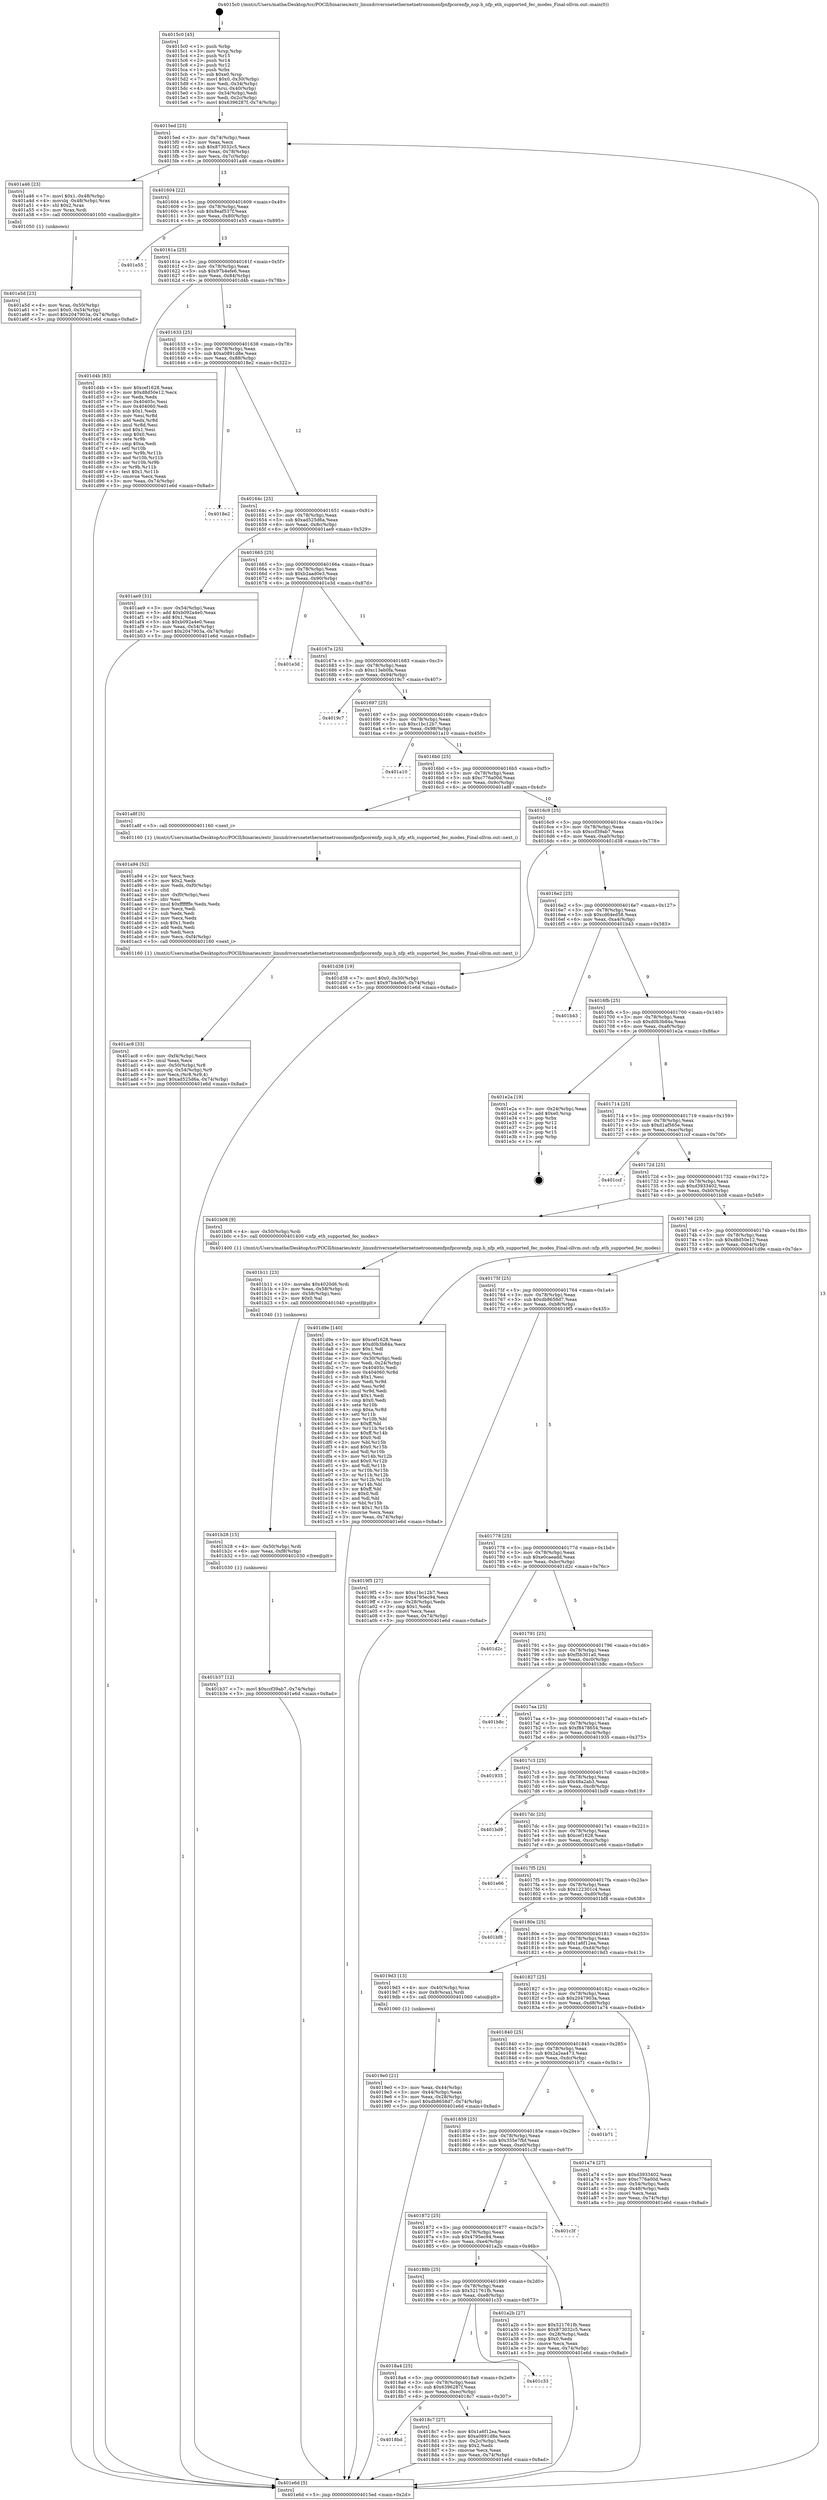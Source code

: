 digraph "0x4015c0" {
  label = "0x4015c0 (/mnt/c/Users/mathe/Desktop/tcc/POCII/binaries/extr_linuxdriversnetethernetnetronomenfpnfpcorenfp_nsp.h_nfp_eth_supported_fec_modes_Final-ollvm.out::main(0))"
  labelloc = "t"
  node[shape=record]

  Entry [label="",width=0.3,height=0.3,shape=circle,fillcolor=black,style=filled]
  "0x4015ed" [label="{
     0x4015ed [23]\l
     | [instrs]\l
     &nbsp;&nbsp;0x4015ed \<+3\>: mov -0x74(%rbp),%eax\l
     &nbsp;&nbsp;0x4015f0 \<+2\>: mov %eax,%ecx\l
     &nbsp;&nbsp;0x4015f2 \<+6\>: sub $0x873032c5,%ecx\l
     &nbsp;&nbsp;0x4015f8 \<+3\>: mov %eax,-0x78(%rbp)\l
     &nbsp;&nbsp;0x4015fb \<+3\>: mov %ecx,-0x7c(%rbp)\l
     &nbsp;&nbsp;0x4015fe \<+6\>: je 0000000000401a46 \<main+0x486\>\l
  }"]
  "0x401a46" [label="{
     0x401a46 [23]\l
     | [instrs]\l
     &nbsp;&nbsp;0x401a46 \<+7\>: movl $0x1,-0x48(%rbp)\l
     &nbsp;&nbsp;0x401a4d \<+4\>: movslq -0x48(%rbp),%rax\l
     &nbsp;&nbsp;0x401a51 \<+4\>: shl $0x2,%rax\l
     &nbsp;&nbsp;0x401a55 \<+3\>: mov %rax,%rdi\l
     &nbsp;&nbsp;0x401a58 \<+5\>: call 0000000000401050 \<malloc@plt\>\l
     | [calls]\l
     &nbsp;&nbsp;0x401050 \{1\} (unknown)\l
  }"]
  "0x401604" [label="{
     0x401604 [22]\l
     | [instrs]\l
     &nbsp;&nbsp;0x401604 \<+5\>: jmp 0000000000401609 \<main+0x49\>\l
     &nbsp;&nbsp;0x401609 \<+3\>: mov -0x78(%rbp),%eax\l
     &nbsp;&nbsp;0x40160c \<+5\>: sub $0x8eaf537f,%eax\l
     &nbsp;&nbsp;0x401611 \<+3\>: mov %eax,-0x80(%rbp)\l
     &nbsp;&nbsp;0x401614 \<+6\>: je 0000000000401e55 \<main+0x895\>\l
  }"]
  Exit [label="",width=0.3,height=0.3,shape=circle,fillcolor=black,style=filled,peripheries=2]
  "0x401e55" [label="{
     0x401e55\l
  }", style=dashed]
  "0x40161a" [label="{
     0x40161a [25]\l
     | [instrs]\l
     &nbsp;&nbsp;0x40161a \<+5\>: jmp 000000000040161f \<main+0x5f\>\l
     &nbsp;&nbsp;0x40161f \<+3\>: mov -0x78(%rbp),%eax\l
     &nbsp;&nbsp;0x401622 \<+5\>: sub $0x97b4efe6,%eax\l
     &nbsp;&nbsp;0x401627 \<+6\>: mov %eax,-0x84(%rbp)\l
     &nbsp;&nbsp;0x40162d \<+6\>: je 0000000000401d4b \<main+0x78b\>\l
  }"]
  "0x401b37" [label="{
     0x401b37 [12]\l
     | [instrs]\l
     &nbsp;&nbsp;0x401b37 \<+7\>: movl $0xccf39ab7,-0x74(%rbp)\l
     &nbsp;&nbsp;0x401b3e \<+5\>: jmp 0000000000401e6d \<main+0x8ad\>\l
  }"]
  "0x401d4b" [label="{
     0x401d4b [83]\l
     | [instrs]\l
     &nbsp;&nbsp;0x401d4b \<+5\>: mov $0xcef1628,%eax\l
     &nbsp;&nbsp;0x401d50 \<+5\>: mov $0xd8d50e12,%ecx\l
     &nbsp;&nbsp;0x401d55 \<+2\>: xor %edx,%edx\l
     &nbsp;&nbsp;0x401d57 \<+7\>: mov 0x40405c,%esi\l
     &nbsp;&nbsp;0x401d5e \<+7\>: mov 0x404060,%edi\l
     &nbsp;&nbsp;0x401d65 \<+3\>: sub $0x1,%edx\l
     &nbsp;&nbsp;0x401d68 \<+3\>: mov %esi,%r8d\l
     &nbsp;&nbsp;0x401d6b \<+3\>: add %edx,%r8d\l
     &nbsp;&nbsp;0x401d6e \<+4\>: imul %r8d,%esi\l
     &nbsp;&nbsp;0x401d72 \<+3\>: and $0x1,%esi\l
     &nbsp;&nbsp;0x401d75 \<+3\>: cmp $0x0,%esi\l
     &nbsp;&nbsp;0x401d78 \<+4\>: sete %r9b\l
     &nbsp;&nbsp;0x401d7c \<+3\>: cmp $0xa,%edi\l
     &nbsp;&nbsp;0x401d7f \<+4\>: setl %r10b\l
     &nbsp;&nbsp;0x401d83 \<+3\>: mov %r9b,%r11b\l
     &nbsp;&nbsp;0x401d86 \<+3\>: and %r10b,%r11b\l
     &nbsp;&nbsp;0x401d89 \<+3\>: xor %r10b,%r9b\l
     &nbsp;&nbsp;0x401d8c \<+3\>: or %r9b,%r11b\l
     &nbsp;&nbsp;0x401d8f \<+4\>: test $0x1,%r11b\l
     &nbsp;&nbsp;0x401d93 \<+3\>: cmovne %ecx,%eax\l
     &nbsp;&nbsp;0x401d96 \<+3\>: mov %eax,-0x74(%rbp)\l
     &nbsp;&nbsp;0x401d99 \<+5\>: jmp 0000000000401e6d \<main+0x8ad\>\l
  }"]
  "0x401633" [label="{
     0x401633 [25]\l
     | [instrs]\l
     &nbsp;&nbsp;0x401633 \<+5\>: jmp 0000000000401638 \<main+0x78\>\l
     &nbsp;&nbsp;0x401638 \<+3\>: mov -0x78(%rbp),%eax\l
     &nbsp;&nbsp;0x40163b \<+5\>: sub $0xa0891d8e,%eax\l
     &nbsp;&nbsp;0x401640 \<+6\>: mov %eax,-0x88(%rbp)\l
     &nbsp;&nbsp;0x401646 \<+6\>: je 00000000004018e2 \<main+0x322\>\l
  }"]
  "0x401b28" [label="{
     0x401b28 [15]\l
     | [instrs]\l
     &nbsp;&nbsp;0x401b28 \<+4\>: mov -0x50(%rbp),%rdi\l
     &nbsp;&nbsp;0x401b2c \<+6\>: mov %eax,-0xf8(%rbp)\l
     &nbsp;&nbsp;0x401b32 \<+5\>: call 0000000000401030 \<free@plt\>\l
     | [calls]\l
     &nbsp;&nbsp;0x401030 \{1\} (unknown)\l
  }"]
  "0x4018e2" [label="{
     0x4018e2\l
  }", style=dashed]
  "0x40164c" [label="{
     0x40164c [25]\l
     | [instrs]\l
     &nbsp;&nbsp;0x40164c \<+5\>: jmp 0000000000401651 \<main+0x91\>\l
     &nbsp;&nbsp;0x401651 \<+3\>: mov -0x78(%rbp),%eax\l
     &nbsp;&nbsp;0x401654 \<+5\>: sub $0xad525d6a,%eax\l
     &nbsp;&nbsp;0x401659 \<+6\>: mov %eax,-0x8c(%rbp)\l
     &nbsp;&nbsp;0x40165f \<+6\>: je 0000000000401ae9 \<main+0x529\>\l
  }"]
  "0x401b11" [label="{
     0x401b11 [23]\l
     | [instrs]\l
     &nbsp;&nbsp;0x401b11 \<+10\>: movabs $0x4020d6,%rdi\l
     &nbsp;&nbsp;0x401b1b \<+3\>: mov %eax,-0x58(%rbp)\l
     &nbsp;&nbsp;0x401b1e \<+3\>: mov -0x58(%rbp),%esi\l
     &nbsp;&nbsp;0x401b21 \<+2\>: mov $0x0,%al\l
     &nbsp;&nbsp;0x401b23 \<+5\>: call 0000000000401040 \<printf@plt\>\l
     | [calls]\l
     &nbsp;&nbsp;0x401040 \{1\} (unknown)\l
  }"]
  "0x401ae9" [label="{
     0x401ae9 [31]\l
     | [instrs]\l
     &nbsp;&nbsp;0x401ae9 \<+3\>: mov -0x54(%rbp),%eax\l
     &nbsp;&nbsp;0x401aec \<+5\>: add $0xb092a4e0,%eax\l
     &nbsp;&nbsp;0x401af1 \<+3\>: add $0x1,%eax\l
     &nbsp;&nbsp;0x401af4 \<+5\>: sub $0xb092a4e0,%eax\l
     &nbsp;&nbsp;0x401af9 \<+3\>: mov %eax,-0x54(%rbp)\l
     &nbsp;&nbsp;0x401afc \<+7\>: movl $0x2047903a,-0x74(%rbp)\l
     &nbsp;&nbsp;0x401b03 \<+5\>: jmp 0000000000401e6d \<main+0x8ad\>\l
  }"]
  "0x401665" [label="{
     0x401665 [25]\l
     | [instrs]\l
     &nbsp;&nbsp;0x401665 \<+5\>: jmp 000000000040166a \<main+0xaa\>\l
     &nbsp;&nbsp;0x40166a \<+3\>: mov -0x78(%rbp),%eax\l
     &nbsp;&nbsp;0x40166d \<+5\>: sub $0xb2aad0e3,%eax\l
     &nbsp;&nbsp;0x401672 \<+6\>: mov %eax,-0x90(%rbp)\l
     &nbsp;&nbsp;0x401678 \<+6\>: je 0000000000401e3d \<main+0x87d\>\l
  }"]
  "0x401ac8" [label="{
     0x401ac8 [33]\l
     | [instrs]\l
     &nbsp;&nbsp;0x401ac8 \<+6\>: mov -0xf4(%rbp),%ecx\l
     &nbsp;&nbsp;0x401ace \<+3\>: imul %eax,%ecx\l
     &nbsp;&nbsp;0x401ad1 \<+4\>: mov -0x50(%rbp),%r8\l
     &nbsp;&nbsp;0x401ad5 \<+4\>: movslq -0x54(%rbp),%r9\l
     &nbsp;&nbsp;0x401ad9 \<+4\>: mov %ecx,(%r8,%r9,4)\l
     &nbsp;&nbsp;0x401add \<+7\>: movl $0xad525d6a,-0x74(%rbp)\l
     &nbsp;&nbsp;0x401ae4 \<+5\>: jmp 0000000000401e6d \<main+0x8ad\>\l
  }"]
  "0x401e3d" [label="{
     0x401e3d\l
  }", style=dashed]
  "0x40167e" [label="{
     0x40167e [25]\l
     | [instrs]\l
     &nbsp;&nbsp;0x40167e \<+5\>: jmp 0000000000401683 \<main+0xc3\>\l
     &nbsp;&nbsp;0x401683 \<+3\>: mov -0x78(%rbp),%eax\l
     &nbsp;&nbsp;0x401686 \<+5\>: sub $0xc13eb0fa,%eax\l
     &nbsp;&nbsp;0x40168b \<+6\>: mov %eax,-0x94(%rbp)\l
     &nbsp;&nbsp;0x401691 \<+6\>: je 00000000004019c7 \<main+0x407\>\l
  }"]
  "0x401a94" [label="{
     0x401a94 [52]\l
     | [instrs]\l
     &nbsp;&nbsp;0x401a94 \<+2\>: xor %ecx,%ecx\l
     &nbsp;&nbsp;0x401a96 \<+5\>: mov $0x2,%edx\l
     &nbsp;&nbsp;0x401a9b \<+6\>: mov %edx,-0xf0(%rbp)\l
     &nbsp;&nbsp;0x401aa1 \<+1\>: cltd\l
     &nbsp;&nbsp;0x401aa2 \<+6\>: mov -0xf0(%rbp),%esi\l
     &nbsp;&nbsp;0x401aa8 \<+2\>: idiv %esi\l
     &nbsp;&nbsp;0x401aaa \<+6\>: imul $0xfffffffe,%edx,%edx\l
     &nbsp;&nbsp;0x401ab0 \<+2\>: mov %ecx,%edi\l
     &nbsp;&nbsp;0x401ab2 \<+2\>: sub %edx,%edi\l
     &nbsp;&nbsp;0x401ab4 \<+2\>: mov %ecx,%edx\l
     &nbsp;&nbsp;0x401ab6 \<+3\>: sub $0x1,%edx\l
     &nbsp;&nbsp;0x401ab9 \<+2\>: add %edx,%edi\l
     &nbsp;&nbsp;0x401abb \<+2\>: sub %edi,%ecx\l
     &nbsp;&nbsp;0x401abd \<+6\>: mov %ecx,-0xf4(%rbp)\l
     &nbsp;&nbsp;0x401ac3 \<+5\>: call 0000000000401160 \<next_i\>\l
     | [calls]\l
     &nbsp;&nbsp;0x401160 \{1\} (/mnt/c/Users/mathe/Desktop/tcc/POCII/binaries/extr_linuxdriversnetethernetnetronomenfpnfpcorenfp_nsp.h_nfp_eth_supported_fec_modes_Final-ollvm.out::next_i)\l
  }"]
  "0x4019c7" [label="{
     0x4019c7\l
  }", style=dashed]
  "0x401697" [label="{
     0x401697 [25]\l
     | [instrs]\l
     &nbsp;&nbsp;0x401697 \<+5\>: jmp 000000000040169c \<main+0xdc\>\l
     &nbsp;&nbsp;0x40169c \<+3\>: mov -0x78(%rbp),%eax\l
     &nbsp;&nbsp;0x40169f \<+5\>: sub $0xc1bc12b7,%eax\l
     &nbsp;&nbsp;0x4016a4 \<+6\>: mov %eax,-0x98(%rbp)\l
     &nbsp;&nbsp;0x4016aa \<+6\>: je 0000000000401a10 \<main+0x450\>\l
  }"]
  "0x401a5d" [label="{
     0x401a5d [23]\l
     | [instrs]\l
     &nbsp;&nbsp;0x401a5d \<+4\>: mov %rax,-0x50(%rbp)\l
     &nbsp;&nbsp;0x401a61 \<+7\>: movl $0x0,-0x54(%rbp)\l
     &nbsp;&nbsp;0x401a68 \<+7\>: movl $0x2047903a,-0x74(%rbp)\l
     &nbsp;&nbsp;0x401a6f \<+5\>: jmp 0000000000401e6d \<main+0x8ad\>\l
  }"]
  "0x401a10" [label="{
     0x401a10\l
  }", style=dashed]
  "0x4016b0" [label="{
     0x4016b0 [25]\l
     | [instrs]\l
     &nbsp;&nbsp;0x4016b0 \<+5\>: jmp 00000000004016b5 \<main+0xf5\>\l
     &nbsp;&nbsp;0x4016b5 \<+3\>: mov -0x78(%rbp),%eax\l
     &nbsp;&nbsp;0x4016b8 \<+5\>: sub $0xc776a00d,%eax\l
     &nbsp;&nbsp;0x4016bd \<+6\>: mov %eax,-0x9c(%rbp)\l
     &nbsp;&nbsp;0x4016c3 \<+6\>: je 0000000000401a8f \<main+0x4cf\>\l
  }"]
  "0x4019e0" [label="{
     0x4019e0 [21]\l
     | [instrs]\l
     &nbsp;&nbsp;0x4019e0 \<+3\>: mov %eax,-0x44(%rbp)\l
     &nbsp;&nbsp;0x4019e3 \<+3\>: mov -0x44(%rbp),%eax\l
     &nbsp;&nbsp;0x4019e6 \<+3\>: mov %eax,-0x28(%rbp)\l
     &nbsp;&nbsp;0x4019e9 \<+7\>: movl $0xdb8658d7,-0x74(%rbp)\l
     &nbsp;&nbsp;0x4019f0 \<+5\>: jmp 0000000000401e6d \<main+0x8ad\>\l
  }"]
  "0x401a8f" [label="{
     0x401a8f [5]\l
     | [instrs]\l
     &nbsp;&nbsp;0x401a8f \<+5\>: call 0000000000401160 \<next_i\>\l
     | [calls]\l
     &nbsp;&nbsp;0x401160 \{1\} (/mnt/c/Users/mathe/Desktop/tcc/POCII/binaries/extr_linuxdriversnetethernetnetronomenfpnfpcorenfp_nsp.h_nfp_eth_supported_fec_modes_Final-ollvm.out::next_i)\l
  }"]
  "0x4016c9" [label="{
     0x4016c9 [25]\l
     | [instrs]\l
     &nbsp;&nbsp;0x4016c9 \<+5\>: jmp 00000000004016ce \<main+0x10e\>\l
     &nbsp;&nbsp;0x4016ce \<+3\>: mov -0x78(%rbp),%eax\l
     &nbsp;&nbsp;0x4016d1 \<+5\>: sub $0xccf39ab7,%eax\l
     &nbsp;&nbsp;0x4016d6 \<+6\>: mov %eax,-0xa0(%rbp)\l
     &nbsp;&nbsp;0x4016dc \<+6\>: je 0000000000401d38 \<main+0x778\>\l
  }"]
  "0x4015c0" [label="{
     0x4015c0 [45]\l
     | [instrs]\l
     &nbsp;&nbsp;0x4015c0 \<+1\>: push %rbp\l
     &nbsp;&nbsp;0x4015c1 \<+3\>: mov %rsp,%rbp\l
     &nbsp;&nbsp;0x4015c4 \<+2\>: push %r15\l
     &nbsp;&nbsp;0x4015c6 \<+2\>: push %r14\l
     &nbsp;&nbsp;0x4015c8 \<+2\>: push %r12\l
     &nbsp;&nbsp;0x4015ca \<+1\>: push %rbx\l
     &nbsp;&nbsp;0x4015cb \<+7\>: sub $0xe0,%rsp\l
     &nbsp;&nbsp;0x4015d2 \<+7\>: movl $0x0,-0x30(%rbp)\l
     &nbsp;&nbsp;0x4015d9 \<+3\>: mov %edi,-0x34(%rbp)\l
     &nbsp;&nbsp;0x4015dc \<+4\>: mov %rsi,-0x40(%rbp)\l
     &nbsp;&nbsp;0x4015e0 \<+3\>: mov -0x34(%rbp),%edi\l
     &nbsp;&nbsp;0x4015e3 \<+3\>: mov %edi,-0x2c(%rbp)\l
     &nbsp;&nbsp;0x4015e6 \<+7\>: movl $0x6396287f,-0x74(%rbp)\l
  }"]
  "0x401d38" [label="{
     0x401d38 [19]\l
     | [instrs]\l
     &nbsp;&nbsp;0x401d38 \<+7\>: movl $0x0,-0x30(%rbp)\l
     &nbsp;&nbsp;0x401d3f \<+7\>: movl $0x97b4efe6,-0x74(%rbp)\l
     &nbsp;&nbsp;0x401d46 \<+5\>: jmp 0000000000401e6d \<main+0x8ad\>\l
  }"]
  "0x4016e2" [label="{
     0x4016e2 [25]\l
     | [instrs]\l
     &nbsp;&nbsp;0x4016e2 \<+5\>: jmp 00000000004016e7 \<main+0x127\>\l
     &nbsp;&nbsp;0x4016e7 \<+3\>: mov -0x78(%rbp),%eax\l
     &nbsp;&nbsp;0x4016ea \<+5\>: sub $0xcd64ed58,%eax\l
     &nbsp;&nbsp;0x4016ef \<+6\>: mov %eax,-0xa4(%rbp)\l
     &nbsp;&nbsp;0x4016f5 \<+6\>: je 0000000000401b43 \<main+0x583\>\l
  }"]
  "0x401e6d" [label="{
     0x401e6d [5]\l
     | [instrs]\l
     &nbsp;&nbsp;0x401e6d \<+5\>: jmp 00000000004015ed \<main+0x2d\>\l
  }"]
  "0x401b43" [label="{
     0x401b43\l
  }", style=dashed]
  "0x4016fb" [label="{
     0x4016fb [25]\l
     | [instrs]\l
     &nbsp;&nbsp;0x4016fb \<+5\>: jmp 0000000000401700 \<main+0x140\>\l
     &nbsp;&nbsp;0x401700 \<+3\>: mov -0x78(%rbp),%eax\l
     &nbsp;&nbsp;0x401703 \<+5\>: sub $0xd0b3b84a,%eax\l
     &nbsp;&nbsp;0x401708 \<+6\>: mov %eax,-0xa8(%rbp)\l
     &nbsp;&nbsp;0x40170e \<+6\>: je 0000000000401e2a \<main+0x86a\>\l
  }"]
  "0x4018bd" [label="{
     0x4018bd\l
  }", style=dashed]
  "0x401e2a" [label="{
     0x401e2a [19]\l
     | [instrs]\l
     &nbsp;&nbsp;0x401e2a \<+3\>: mov -0x24(%rbp),%eax\l
     &nbsp;&nbsp;0x401e2d \<+7\>: add $0xe0,%rsp\l
     &nbsp;&nbsp;0x401e34 \<+1\>: pop %rbx\l
     &nbsp;&nbsp;0x401e35 \<+2\>: pop %r12\l
     &nbsp;&nbsp;0x401e37 \<+2\>: pop %r14\l
     &nbsp;&nbsp;0x401e39 \<+2\>: pop %r15\l
     &nbsp;&nbsp;0x401e3b \<+1\>: pop %rbp\l
     &nbsp;&nbsp;0x401e3c \<+1\>: ret\l
  }"]
  "0x401714" [label="{
     0x401714 [25]\l
     | [instrs]\l
     &nbsp;&nbsp;0x401714 \<+5\>: jmp 0000000000401719 \<main+0x159\>\l
     &nbsp;&nbsp;0x401719 \<+3\>: mov -0x78(%rbp),%eax\l
     &nbsp;&nbsp;0x40171c \<+5\>: sub $0xd1af565e,%eax\l
     &nbsp;&nbsp;0x401721 \<+6\>: mov %eax,-0xac(%rbp)\l
     &nbsp;&nbsp;0x401727 \<+6\>: je 0000000000401ccf \<main+0x70f\>\l
  }"]
  "0x4018c7" [label="{
     0x4018c7 [27]\l
     | [instrs]\l
     &nbsp;&nbsp;0x4018c7 \<+5\>: mov $0x1a6f12ea,%eax\l
     &nbsp;&nbsp;0x4018cc \<+5\>: mov $0xa0891d8e,%ecx\l
     &nbsp;&nbsp;0x4018d1 \<+3\>: mov -0x2c(%rbp),%edx\l
     &nbsp;&nbsp;0x4018d4 \<+3\>: cmp $0x2,%edx\l
     &nbsp;&nbsp;0x4018d7 \<+3\>: cmovne %ecx,%eax\l
     &nbsp;&nbsp;0x4018da \<+3\>: mov %eax,-0x74(%rbp)\l
     &nbsp;&nbsp;0x4018dd \<+5\>: jmp 0000000000401e6d \<main+0x8ad\>\l
  }"]
  "0x401ccf" [label="{
     0x401ccf\l
  }", style=dashed]
  "0x40172d" [label="{
     0x40172d [25]\l
     | [instrs]\l
     &nbsp;&nbsp;0x40172d \<+5\>: jmp 0000000000401732 \<main+0x172\>\l
     &nbsp;&nbsp;0x401732 \<+3\>: mov -0x78(%rbp),%eax\l
     &nbsp;&nbsp;0x401735 \<+5\>: sub $0xd3933402,%eax\l
     &nbsp;&nbsp;0x40173a \<+6\>: mov %eax,-0xb0(%rbp)\l
     &nbsp;&nbsp;0x401740 \<+6\>: je 0000000000401b08 \<main+0x548\>\l
  }"]
  "0x4018a4" [label="{
     0x4018a4 [25]\l
     | [instrs]\l
     &nbsp;&nbsp;0x4018a4 \<+5\>: jmp 00000000004018a9 \<main+0x2e9\>\l
     &nbsp;&nbsp;0x4018a9 \<+3\>: mov -0x78(%rbp),%eax\l
     &nbsp;&nbsp;0x4018ac \<+5\>: sub $0x6396287f,%eax\l
     &nbsp;&nbsp;0x4018b1 \<+6\>: mov %eax,-0xec(%rbp)\l
     &nbsp;&nbsp;0x4018b7 \<+6\>: je 00000000004018c7 \<main+0x307\>\l
  }"]
  "0x401b08" [label="{
     0x401b08 [9]\l
     | [instrs]\l
     &nbsp;&nbsp;0x401b08 \<+4\>: mov -0x50(%rbp),%rdi\l
     &nbsp;&nbsp;0x401b0c \<+5\>: call 0000000000401400 \<nfp_eth_supported_fec_modes\>\l
     | [calls]\l
     &nbsp;&nbsp;0x401400 \{1\} (/mnt/c/Users/mathe/Desktop/tcc/POCII/binaries/extr_linuxdriversnetethernetnetronomenfpnfpcorenfp_nsp.h_nfp_eth_supported_fec_modes_Final-ollvm.out::nfp_eth_supported_fec_modes)\l
  }"]
  "0x401746" [label="{
     0x401746 [25]\l
     | [instrs]\l
     &nbsp;&nbsp;0x401746 \<+5\>: jmp 000000000040174b \<main+0x18b\>\l
     &nbsp;&nbsp;0x40174b \<+3\>: mov -0x78(%rbp),%eax\l
     &nbsp;&nbsp;0x40174e \<+5\>: sub $0xd8d50e12,%eax\l
     &nbsp;&nbsp;0x401753 \<+6\>: mov %eax,-0xb4(%rbp)\l
     &nbsp;&nbsp;0x401759 \<+6\>: je 0000000000401d9e \<main+0x7de\>\l
  }"]
  "0x401c33" [label="{
     0x401c33\l
  }", style=dashed]
  "0x401d9e" [label="{
     0x401d9e [140]\l
     | [instrs]\l
     &nbsp;&nbsp;0x401d9e \<+5\>: mov $0xcef1628,%eax\l
     &nbsp;&nbsp;0x401da3 \<+5\>: mov $0xd0b3b84a,%ecx\l
     &nbsp;&nbsp;0x401da8 \<+2\>: mov $0x1,%dl\l
     &nbsp;&nbsp;0x401daa \<+2\>: xor %esi,%esi\l
     &nbsp;&nbsp;0x401dac \<+3\>: mov -0x30(%rbp),%edi\l
     &nbsp;&nbsp;0x401daf \<+3\>: mov %edi,-0x24(%rbp)\l
     &nbsp;&nbsp;0x401db2 \<+7\>: mov 0x40405c,%edi\l
     &nbsp;&nbsp;0x401db9 \<+8\>: mov 0x404060,%r8d\l
     &nbsp;&nbsp;0x401dc1 \<+3\>: sub $0x1,%esi\l
     &nbsp;&nbsp;0x401dc4 \<+3\>: mov %edi,%r9d\l
     &nbsp;&nbsp;0x401dc7 \<+3\>: add %esi,%r9d\l
     &nbsp;&nbsp;0x401dca \<+4\>: imul %r9d,%edi\l
     &nbsp;&nbsp;0x401dce \<+3\>: and $0x1,%edi\l
     &nbsp;&nbsp;0x401dd1 \<+3\>: cmp $0x0,%edi\l
     &nbsp;&nbsp;0x401dd4 \<+4\>: sete %r10b\l
     &nbsp;&nbsp;0x401dd8 \<+4\>: cmp $0xa,%r8d\l
     &nbsp;&nbsp;0x401ddc \<+4\>: setl %r11b\l
     &nbsp;&nbsp;0x401de0 \<+3\>: mov %r10b,%bl\l
     &nbsp;&nbsp;0x401de3 \<+3\>: xor $0xff,%bl\l
     &nbsp;&nbsp;0x401de6 \<+3\>: mov %r11b,%r14b\l
     &nbsp;&nbsp;0x401de9 \<+4\>: xor $0xff,%r14b\l
     &nbsp;&nbsp;0x401ded \<+3\>: xor $0x0,%dl\l
     &nbsp;&nbsp;0x401df0 \<+3\>: mov %bl,%r15b\l
     &nbsp;&nbsp;0x401df3 \<+4\>: and $0x0,%r15b\l
     &nbsp;&nbsp;0x401df7 \<+3\>: and %dl,%r10b\l
     &nbsp;&nbsp;0x401dfa \<+3\>: mov %r14b,%r12b\l
     &nbsp;&nbsp;0x401dfd \<+4\>: and $0x0,%r12b\l
     &nbsp;&nbsp;0x401e01 \<+3\>: and %dl,%r11b\l
     &nbsp;&nbsp;0x401e04 \<+3\>: or %r10b,%r15b\l
     &nbsp;&nbsp;0x401e07 \<+3\>: or %r11b,%r12b\l
     &nbsp;&nbsp;0x401e0a \<+3\>: xor %r12b,%r15b\l
     &nbsp;&nbsp;0x401e0d \<+3\>: or %r14b,%bl\l
     &nbsp;&nbsp;0x401e10 \<+3\>: xor $0xff,%bl\l
     &nbsp;&nbsp;0x401e13 \<+3\>: or $0x0,%dl\l
     &nbsp;&nbsp;0x401e16 \<+2\>: and %dl,%bl\l
     &nbsp;&nbsp;0x401e18 \<+3\>: or %bl,%r15b\l
     &nbsp;&nbsp;0x401e1b \<+4\>: test $0x1,%r15b\l
     &nbsp;&nbsp;0x401e1f \<+3\>: cmovne %ecx,%eax\l
     &nbsp;&nbsp;0x401e22 \<+3\>: mov %eax,-0x74(%rbp)\l
     &nbsp;&nbsp;0x401e25 \<+5\>: jmp 0000000000401e6d \<main+0x8ad\>\l
  }"]
  "0x40175f" [label="{
     0x40175f [25]\l
     | [instrs]\l
     &nbsp;&nbsp;0x40175f \<+5\>: jmp 0000000000401764 \<main+0x1a4\>\l
     &nbsp;&nbsp;0x401764 \<+3\>: mov -0x78(%rbp),%eax\l
     &nbsp;&nbsp;0x401767 \<+5\>: sub $0xdb8658d7,%eax\l
     &nbsp;&nbsp;0x40176c \<+6\>: mov %eax,-0xb8(%rbp)\l
     &nbsp;&nbsp;0x401772 \<+6\>: je 00000000004019f5 \<main+0x435\>\l
  }"]
  "0x40188b" [label="{
     0x40188b [25]\l
     | [instrs]\l
     &nbsp;&nbsp;0x40188b \<+5\>: jmp 0000000000401890 \<main+0x2d0\>\l
     &nbsp;&nbsp;0x401890 \<+3\>: mov -0x78(%rbp),%eax\l
     &nbsp;&nbsp;0x401893 \<+5\>: sub $0x521761fb,%eax\l
     &nbsp;&nbsp;0x401898 \<+6\>: mov %eax,-0xe8(%rbp)\l
     &nbsp;&nbsp;0x40189e \<+6\>: je 0000000000401c33 \<main+0x673\>\l
  }"]
  "0x4019f5" [label="{
     0x4019f5 [27]\l
     | [instrs]\l
     &nbsp;&nbsp;0x4019f5 \<+5\>: mov $0xc1bc12b7,%eax\l
     &nbsp;&nbsp;0x4019fa \<+5\>: mov $0x4795ec94,%ecx\l
     &nbsp;&nbsp;0x4019ff \<+3\>: mov -0x28(%rbp),%edx\l
     &nbsp;&nbsp;0x401a02 \<+3\>: cmp $0x1,%edx\l
     &nbsp;&nbsp;0x401a05 \<+3\>: cmovl %ecx,%eax\l
     &nbsp;&nbsp;0x401a08 \<+3\>: mov %eax,-0x74(%rbp)\l
     &nbsp;&nbsp;0x401a0b \<+5\>: jmp 0000000000401e6d \<main+0x8ad\>\l
  }"]
  "0x401778" [label="{
     0x401778 [25]\l
     | [instrs]\l
     &nbsp;&nbsp;0x401778 \<+5\>: jmp 000000000040177d \<main+0x1bd\>\l
     &nbsp;&nbsp;0x40177d \<+3\>: mov -0x78(%rbp),%eax\l
     &nbsp;&nbsp;0x401780 \<+5\>: sub $0xe0caeadd,%eax\l
     &nbsp;&nbsp;0x401785 \<+6\>: mov %eax,-0xbc(%rbp)\l
     &nbsp;&nbsp;0x40178b \<+6\>: je 0000000000401d2c \<main+0x76c\>\l
  }"]
  "0x401a2b" [label="{
     0x401a2b [27]\l
     | [instrs]\l
     &nbsp;&nbsp;0x401a2b \<+5\>: mov $0x521761fb,%eax\l
     &nbsp;&nbsp;0x401a30 \<+5\>: mov $0x873032c5,%ecx\l
     &nbsp;&nbsp;0x401a35 \<+3\>: mov -0x28(%rbp),%edx\l
     &nbsp;&nbsp;0x401a38 \<+3\>: cmp $0x0,%edx\l
     &nbsp;&nbsp;0x401a3b \<+3\>: cmove %ecx,%eax\l
     &nbsp;&nbsp;0x401a3e \<+3\>: mov %eax,-0x74(%rbp)\l
     &nbsp;&nbsp;0x401a41 \<+5\>: jmp 0000000000401e6d \<main+0x8ad\>\l
  }"]
  "0x401d2c" [label="{
     0x401d2c\l
  }", style=dashed]
  "0x401791" [label="{
     0x401791 [25]\l
     | [instrs]\l
     &nbsp;&nbsp;0x401791 \<+5\>: jmp 0000000000401796 \<main+0x1d6\>\l
     &nbsp;&nbsp;0x401796 \<+3\>: mov -0x78(%rbp),%eax\l
     &nbsp;&nbsp;0x401799 \<+5\>: sub $0xf5b301a0,%eax\l
     &nbsp;&nbsp;0x40179e \<+6\>: mov %eax,-0xc0(%rbp)\l
     &nbsp;&nbsp;0x4017a4 \<+6\>: je 0000000000401b8c \<main+0x5cc\>\l
  }"]
  "0x401872" [label="{
     0x401872 [25]\l
     | [instrs]\l
     &nbsp;&nbsp;0x401872 \<+5\>: jmp 0000000000401877 \<main+0x2b7\>\l
     &nbsp;&nbsp;0x401877 \<+3\>: mov -0x78(%rbp),%eax\l
     &nbsp;&nbsp;0x40187a \<+5\>: sub $0x4795ec94,%eax\l
     &nbsp;&nbsp;0x40187f \<+6\>: mov %eax,-0xe4(%rbp)\l
     &nbsp;&nbsp;0x401885 \<+6\>: je 0000000000401a2b \<main+0x46b\>\l
  }"]
  "0x401b8c" [label="{
     0x401b8c\l
  }", style=dashed]
  "0x4017aa" [label="{
     0x4017aa [25]\l
     | [instrs]\l
     &nbsp;&nbsp;0x4017aa \<+5\>: jmp 00000000004017af \<main+0x1ef\>\l
     &nbsp;&nbsp;0x4017af \<+3\>: mov -0x78(%rbp),%eax\l
     &nbsp;&nbsp;0x4017b2 \<+5\>: sub $0xf8478654,%eax\l
     &nbsp;&nbsp;0x4017b7 \<+6\>: mov %eax,-0xc4(%rbp)\l
     &nbsp;&nbsp;0x4017bd \<+6\>: je 0000000000401935 \<main+0x375\>\l
  }"]
  "0x401c3f" [label="{
     0x401c3f\l
  }", style=dashed]
  "0x401935" [label="{
     0x401935\l
  }", style=dashed]
  "0x4017c3" [label="{
     0x4017c3 [25]\l
     | [instrs]\l
     &nbsp;&nbsp;0x4017c3 \<+5\>: jmp 00000000004017c8 \<main+0x208\>\l
     &nbsp;&nbsp;0x4017c8 \<+3\>: mov -0x78(%rbp),%eax\l
     &nbsp;&nbsp;0x4017cb \<+5\>: sub $0x48a2ab3,%eax\l
     &nbsp;&nbsp;0x4017d0 \<+6\>: mov %eax,-0xc8(%rbp)\l
     &nbsp;&nbsp;0x4017d6 \<+6\>: je 0000000000401bd9 \<main+0x619\>\l
  }"]
  "0x401859" [label="{
     0x401859 [25]\l
     | [instrs]\l
     &nbsp;&nbsp;0x401859 \<+5\>: jmp 000000000040185e \<main+0x29e\>\l
     &nbsp;&nbsp;0x40185e \<+3\>: mov -0x78(%rbp),%eax\l
     &nbsp;&nbsp;0x401861 \<+5\>: sub $0x355e7fbf,%eax\l
     &nbsp;&nbsp;0x401866 \<+6\>: mov %eax,-0xe0(%rbp)\l
     &nbsp;&nbsp;0x40186c \<+6\>: je 0000000000401c3f \<main+0x67f\>\l
  }"]
  "0x401bd9" [label="{
     0x401bd9\l
  }", style=dashed]
  "0x4017dc" [label="{
     0x4017dc [25]\l
     | [instrs]\l
     &nbsp;&nbsp;0x4017dc \<+5\>: jmp 00000000004017e1 \<main+0x221\>\l
     &nbsp;&nbsp;0x4017e1 \<+3\>: mov -0x78(%rbp),%eax\l
     &nbsp;&nbsp;0x4017e4 \<+5\>: sub $0xcef1628,%eax\l
     &nbsp;&nbsp;0x4017e9 \<+6\>: mov %eax,-0xcc(%rbp)\l
     &nbsp;&nbsp;0x4017ef \<+6\>: je 0000000000401e66 \<main+0x8a6\>\l
  }"]
  "0x401b71" [label="{
     0x401b71\l
  }", style=dashed]
  "0x401e66" [label="{
     0x401e66\l
  }", style=dashed]
  "0x4017f5" [label="{
     0x4017f5 [25]\l
     | [instrs]\l
     &nbsp;&nbsp;0x4017f5 \<+5\>: jmp 00000000004017fa \<main+0x23a\>\l
     &nbsp;&nbsp;0x4017fa \<+3\>: mov -0x78(%rbp),%eax\l
     &nbsp;&nbsp;0x4017fd \<+5\>: sub $0x122301c4,%eax\l
     &nbsp;&nbsp;0x401802 \<+6\>: mov %eax,-0xd0(%rbp)\l
     &nbsp;&nbsp;0x401808 \<+6\>: je 0000000000401bf8 \<main+0x638\>\l
  }"]
  "0x401840" [label="{
     0x401840 [25]\l
     | [instrs]\l
     &nbsp;&nbsp;0x401840 \<+5\>: jmp 0000000000401845 \<main+0x285\>\l
     &nbsp;&nbsp;0x401845 \<+3\>: mov -0x78(%rbp),%eax\l
     &nbsp;&nbsp;0x401848 \<+5\>: sub $0x2a2ea473,%eax\l
     &nbsp;&nbsp;0x40184d \<+6\>: mov %eax,-0xdc(%rbp)\l
     &nbsp;&nbsp;0x401853 \<+6\>: je 0000000000401b71 \<main+0x5b1\>\l
  }"]
  "0x401bf8" [label="{
     0x401bf8\l
  }", style=dashed]
  "0x40180e" [label="{
     0x40180e [25]\l
     | [instrs]\l
     &nbsp;&nbsp;0x40180e \<+5\>: jmp 0000000000401813 \<main+0x253\>\l
     &nbsp;&nbsp;0x401813 \<+3\>: mov -0x78(%rbp),%eax\l
     &nbsp;&nbsp;0x401816 \<+5\>: sub $0x1a6f12ea,%eax\l
     &nbsp;&nbsp;0x40181b \<+6\>: mov %eax,-0xd4(%rbp)\l
     &nbsp;&nbsp;0x401821 \<+6\>: je 00000000004019d3 \<main+0x413\>\l
  }"]
  "0x401a74" [label="{
     0x401a74 [27]\l
     | [instrs]\l
     &nbsp;&nbsp;0x401a74 \<+5\>: mov $0xd3933402,%eax\l
     &nbsp;&nbsp;0x401a79 \<+5\>: mov $0xc776a00d,%ecx\l
     &nbsp;&nbsp;0x401a7e \<+3\>: mov -0x54(%rbp),%edx\l
     &nbsp;&nbsp;0x401a81 \<+3\>: cmp -0x48(%rbp),%edx\l
     &nbsp;&nbsp;0x401a84 \<+3\>: cmovl %ecx,%eax\l
     &nbsp;&nbsp;0x401a87 \<+3\>: mov %eax,-0x74(%rbp)\l
     &nbsp;&nbsp;0x401a8a \<+5\>: jmp 0000000000401e6d \<main+0x8ad\>\l
  }"]
  "0x4019d3" [label="{
     0x4019d3 [13]\l
     | [instrs]\l
     &nbsp;&nbsp;0x4019d3 \<+4\>: mov -0x40(%rbp),%rax\l
     &nbsp;&nbsp;0x4019d7 \<+4\>: mov 0x8(%rax),%rdi\l
     &nbsp;&nbsp;0x4019db \<+5\>: call 0000000000401060 \<atoi@plt\>\l
     | [calls]\l
     &nbsp;&nbsp;0x401060 \{1\} (unknown)\l
  }"]
  "0x401827" [label="{
     0x401827 [25]\l
     | [instrs]\l
     &nbsp;&nbsp;0x401827 \<+5\>: jmp 000000000040182c \<main+0x26c\>\l
     &nbsp;&nbsp;0x40182c \<+3\>: mov -0x78(%rbp),%eax\l
     &nbsp;&nbsp;0x40182f \<+5\>: sub $0x2047903a,%eax\l
     &nbsp;&nbsp;0x401834 \<+6\>: mov %eax,-0xd8(%rbp)\l
     &nbsp;&nbsp;0x40183a \<+6\>: je 0000000000401a74 \<main+0x4b4\>\l
  }"]
  Entry -> "0x4015c0" [label=" 1"]
  "0x4015ed" -> "0x401a46" [label=" 1"]
  "0x4015ed" -> "0x401604" [label=" 13"]
  "0x401e2a" -> Exit [label=" 1"]
  "0x401604" -> "0x401e55" [label=" 0"]
  "0x401604" -> "0x40161a" [label=" 13"]
  "0x401d9e" -> "0x401e6d" [label=" 1"]
  "0x40161a" -> "0x401d4b" [label=" 1"]
  "0x40161a" -> "0x401633" [label=" 12"]
  "0x401d4b" -> "0x401e6d" [label=" 1"]
  "0x401633" -> "0x4018e2" [label=" 0"]
  "0x401633" -> "0x40164c" [label=" 12"]
  "0x401d38" -> "0x401e6d" [label=" 1"]
  "0x40164c" -> "0x401ae9" [label=" 1"]
  "0x40164c" -> "0x401665" [label=" 11"]
  "0x401b37" -> "0x401e6d" [label=" 1"]
  "0x401665" -> "0x401e3d" [label=" 0"]
  "0x401665" -> "0x40167e" [label=" 11"]
  "0x401b28" -> "0x401b37" [label=" 1"]
  "0x40167e" -> "0x4019c7" [label=" 0"]
  "0x40167e" -> "0x401697" [label=" 11"]
  "0x401b11" -> "0x401b28" [label=" 1"]
  "0x401697" -> "0x401a10" [label=" 0"]
  "0x401697" -> "0x4016b0" [label=" 11"]
  "0x401b08" -> "0x401b11" [label=" 1"]
  "0x4016b0" -> "0x401a8f" [label=" 1"]
  "0x4016b0" -> "0x4016c9" [label=" 10"]
  "0x401ae9" -> "0x401e6d" [label=" 1"]
  "0x4016c9" -> "0x401d38" [label=" 1"]
  "0x4016c9" -> "0x4016e2" [label=" 9"]
  "0x401ac8" -> "0x401e6d" [label=" 1"]
  "0x4016e2" -> "0x401b43" [label=" 0"]
  "0x4016e2" -> "0x4016fb" [label=" 9"]
  "0x401a94" -> "0x401ac8" [label=" 1"]
  "0x4016fb" -> "0x401e2a" [label=" 1"]
  "0x4016fb" -> "0x401714" [label=" 8"]
  "0x401a8f" -> "0x401a94" [label=" 1"]
  "0x401714" -> "0x401ccf" [label=" 0"]
  "0x401714" -> "0x40172d" [label=" 8"]
  "0x401a74" -> "0x401e6d" [label=" 2"]
  "0x40172d" -> "0x401b08" [label=" 1"]
  "0x40172d" -> "0x401746" [label=" 7"]
  "0x401a46" -> "0x401a5d" [label=" 1"]
  "0x401746" -> "0x401d9e" [label=" 1"]
  "0x401746" -> "0x40175f" [label=" 6"]
  "0x401a2b" -> "0x401e6d" [label=" 1"]
  "0x40175f" -> "0x4019f5" [label=" 1"]
  "0x40175f" -> "0x401778" [label=" 5"]
  "0x4019e0" -> "0x401e6d" [label=" 1"]
  "0x401778" -> "0x401d2c" [label=" 0"]
  "0x401778" -> "0x401791" [label=" 5"]
  "0x4019d3" -> "0x4019e0" [label=" 1"]
  "0x401791" -> "0x401b8c" [label=" 0"]
  "0x401791" -> "0x4017aa" [label=" 5"]
  "0x4015c0" -> "0x4015ed" [label=" 1"]
  "0x4017aa" -> "0x401935" [label=" 0"]
  "0x4017aa" -> "0x4017c3" [label=" 5"]
  "0x4018c7" -> "0x401e6d" [label=" 1"]
  "0x4017c3" -> "0x401bd9" [label=" 0"]
  "0x4017c3" -> "0x4017dc" [label=" 5"]
  "0x4018a4" -> "0x4018c7" [label=" 1"]
  "0x4017dc" -> "0x401e66" [label=" 0"]
  "0x4017dc" -> "0x4017f5" [label=" 5"]
  "0x401a5d" -> "0x401e6d" [label=" 1"]
  "0x4017f5" -> "0x401bf8" [label=" 0"]
  "0x4017f5" -> "0x40180e" [label=" 5"]
  "0x40188b" -> "0x401c33" [label=" 0"]
  "0x40180e" -> "0x4019d3" [label=" 1"]
  "0x40180e" -> "0x401827" [label=" 4"]
  "0x4019f5" -> "0x401e6d" [label=" 1"]
  "0x401827" -> "0x401a74" [label=" 2"]
  "0x401827" -> "0x401840" [label=" 2"]
  "0x40188b" -> "0x4018a4" [label=" 1"]
  "0x401840" -> "0x401b71" [label=" 0"]
  "0x401840" -> "0x401859" [label=" 2"]
  "0x4018a4" -> "0x4018bd" [label=" 0"]
  "0x401859" -> "0x401c3f" [label=" 0"]
  "0x401859" -> "0x401872" [label=" 2"]
  "0x401e6d" -> "0x4015ed" [label=" 13"]
  "0x401872" -> "0x401a2b" [label=" 1"]
  "0x401872" -> "0x40188b" [label=" 1"]
}

